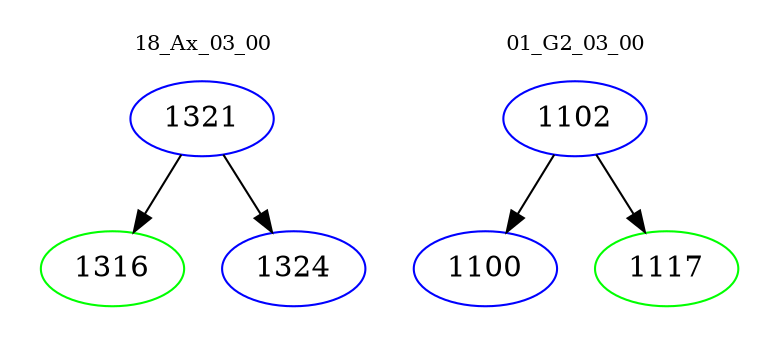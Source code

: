 digraph{
subgraph cluster_0 {
color = white
label = "18_Ax_03_00";
fontsize=10;
T0_1321 [label="1321", color="blue"]
T0_1321 -> T0_1316 [color="black"]
T0_1316 [label="1316", color="green"]
T0_1321 -> T0_1324 [color="black"]
T0_1324 [label="1324", color="blue"]
}
subgraph cluster_1 {
color = white
label = "01_G2_03_00";
fontsize=10;
T1_1102 [label="1102", color="blue"]
T1_1102 -> T1_1100 [color="black"]
T1_1100 [label="1100", color="blue"]
T1_1102 -> T1_1117 [color="black"]
T1_1117 [label="1117", color="green"]
}
}
